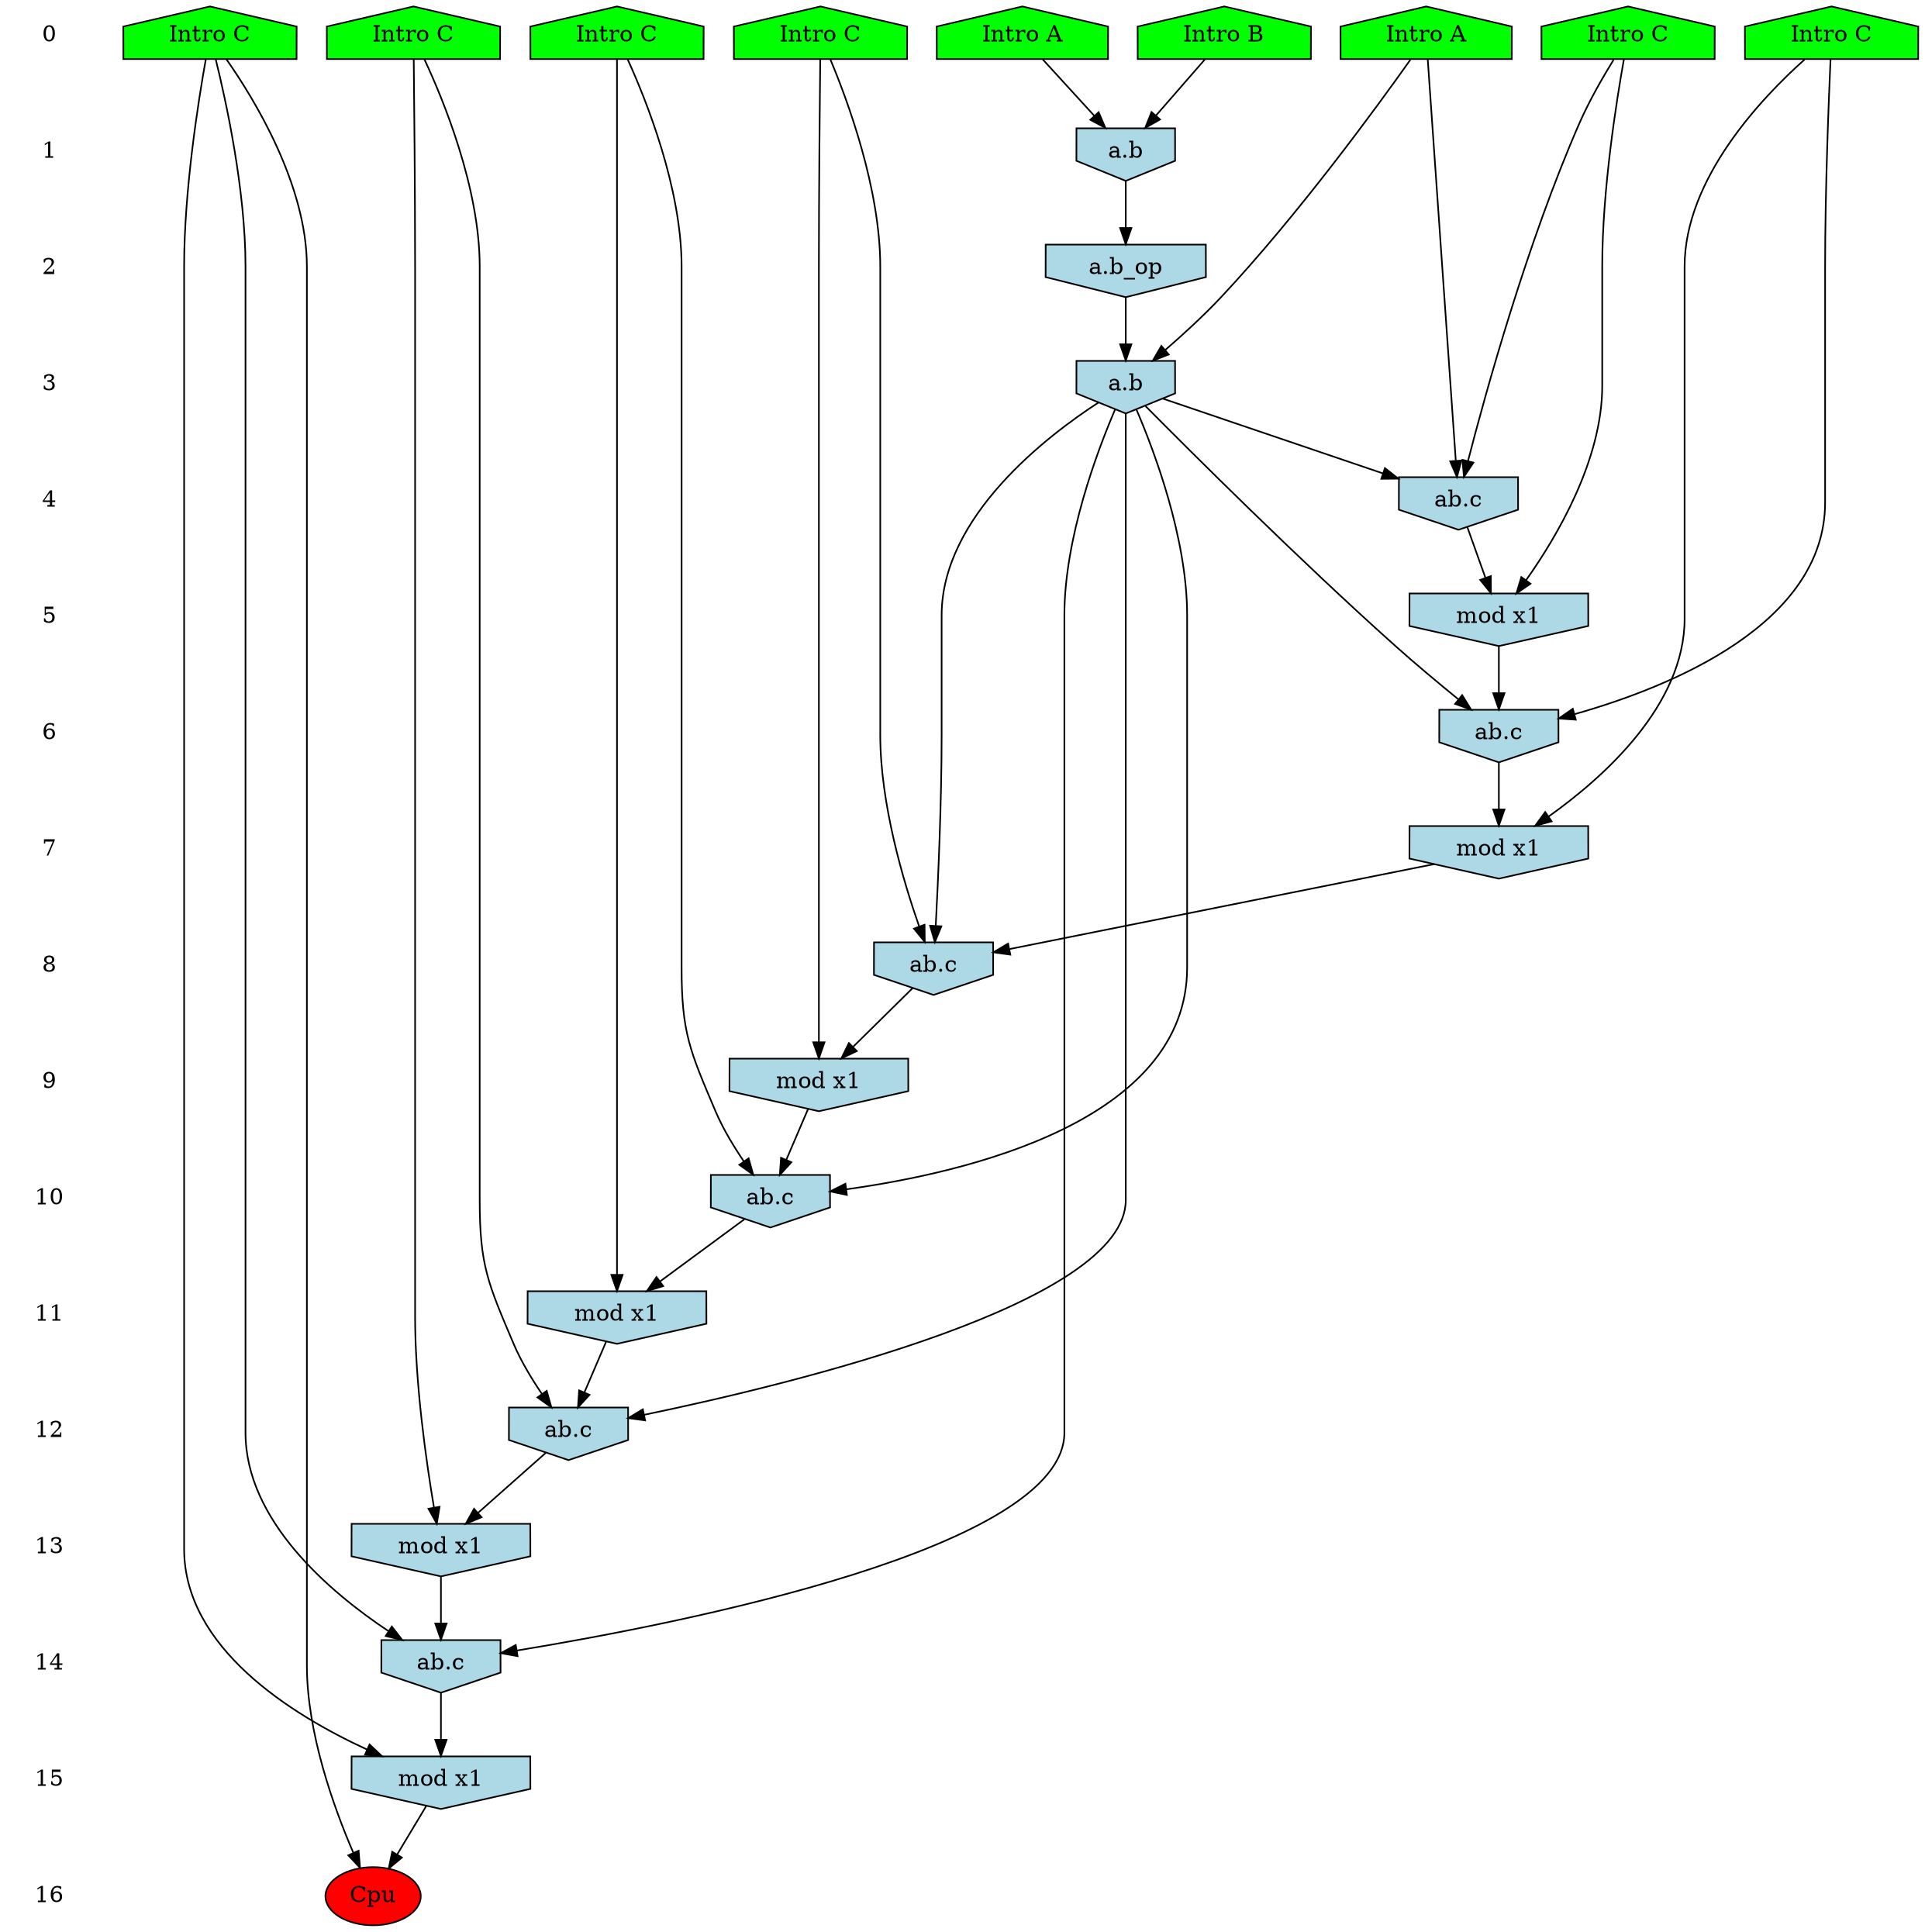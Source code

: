 /* Compression of 12 causal flows obtained in average at 1.852722E+01 t.u */
/* Compressed causal flows were: [2834;2847;3039;3090;3093;3100;3167;3508;3724;3778;3883;3965] */
digraph G{
 ranksep=.5 ; 
{ rank = same ; "0" [shape=plaintext] ; node_1 [label ="Intro A", shape=house, style=filled, fillcolor=green] ;
node_2 [label ="Intro B", shape=house, style=filled, fillcolor=green] ;
node_3 [label ="Intro A", shape=house, style=filled, fillcolor=green] ;
node_4 [label ="Intro C", shape=house, style=filled, fillcolor=green] ;
node_5 [label ="Intro C", shape=house, style=filled, fillcolor=green] ;
node_6 [label ="Intro C", shape=house, style=filled, fillcolor=green] ;
node_7 [label ="Intro C", shape=house, style=filled, fillcolor=green] ;
node_8 [label ="Intro C", shape=house, style=filled, fillcolor=green] ;
node_9 [label ="Intro C", shape=house, style=filled, fillcolor=green] ;
}
{ rank = same ; "1" [shape=plaintext] ; node_10 [label="a.b", shape=invhouse, style=filled, fillcolor = lightblue] ;
}
{ rank = same ; "2" [shape=plaintext] ; node_11 [label="a.b_op", shape=invhouse, style=filled, fillcolor = lightblue] ;
}
{ rank = same ; "3" [shape=plaintext] ; node_12 [label="a.b", shape=invhouse, style=filled, fillcolor = lightblue] ;
}
{ rank = same ; "4" [shape=plaintext] ; node_13 [label="ab.c", shape=invhouse, style=filled, fillcolor = lightblue] ;
}
{ rank = same ; "5" [shape=plaintext] ; node_14 [label="mod x1", shape=invhouse, style=filled, fillcolor = lightblue] ;
}
{ rank = same ; "6" [shape=plaintext] ; node_15 [label="ab.c", shape=invhouse, style=filled, fillcolor = lightblue] ;
}
{ rank = same ; "7" [shape=plaintext] ; node_16 [label="mod x1", shape=invhouse, style=filled, fillcolor = lightblue] ;
}
{ rank = same ; "8" [shape=plaintext] ; node_17 [label="ab.c", shape=invhouse, style=filled, fillcolor = lightblue] ;
}
{ rank = same ; "9" [shape=plaintext] ; node_18 [label="mod x1", shape=invhouse, style=filled, fillcolor = lightblue] ;
}
{ rank = same ; "10" [shape=plaintext] ; node_19 [label="ab.c", shape=invhouse, style=filled, fillcolor = lightblue] ;
}
{ rank = same ; "11" [shape=plaintext] ; node_20 [label="mod x1", shape=invhouse, style=filled, fillcolor = lightblue] ;
}
{ rank = same ; "12" [shape=plaintext] ; node_21 [label="ab.c", shape=invhouse, style=filled, fillcolor = lightblue] ;
}
{ rank = same ; "13" [shape=plaintext] ; node_22 [label="mod x1", shape=invhouse, style=filled, fillcolor = lightblue] ;
}
{ rank = same ; "14" [shape=plaintext] ; node_23 [label="ab.c", shape=invhouse, style=filled, fillcolor = lightblue] ;
}
{ rank = same ; "15" [shape=plaintext] ; node_24 [label="mod x1", shape=invhouse, style=filled, fillcolor = lightblue] ;
}
{ rank = same ; "16" [shape=plaintext] ; node_25 [label ="Cpu", style=filled, fillcolor=red] ;
}
"0" -> "1" [style="invis"]; 
"1" -> "2" [style="invis"]; 
"2" -> "3" [style="invis"]; 
"3" -> "4" [style="invis"]; 
"4" -> "5" [style="invis"]; 
"5" -> "6" [style="invis"]; 
"6" -> "7" [style="invis"]; 
"7" -> "8" [style="invis"]; 
"8" -> "9" [style="invis"]; 
"9" -> "10" [style="invis"]; 
"10" -> "11" [style="invis"]; 
"11" -> "12" [style="invis"]; 
"12" -> "13" [style="invis"]; 
"13" -> "14" [style="invis"]; 
"14" -> "15" [style="invis"]; 
"15" -> "16" [style="invis"]; 
node_1 -> node_10
node_2 -> node_10
node_10 -> node_11
node_3 -> node_12
node_11 -> node_12
node_3 -> node_13
node_6 -> node_13
node_12 -> node_13
node_6 -> node_14
node_13 -> node_14
node_9 -> node_15
node_12 -> node_15
node_14 -> node_15
node_9 -> node_16
node_15 -> node_16
node_8 -> node_17
node_12 -> node_17
node_16 -> node_17
node_8 -> node_18
node_17 -> node_18
node_5 -> node_19
node_12 -> node_19
node_18 -> node_19
node_5 -> node_20
node_19 -> node_20
node_7 -> node_21
node_12 -> node_21
node_20 -> node_21
node_7 -> node_22
node_21 -> node_22
node_4 -> node_23
node_12 -> node_23
node_22 -> node_23
node_4 -> node_24
node_23 -> node_24
node_4 -> node_25
node_24 -> node_25
}
/*
 Dot generation time: 0.000133
*/